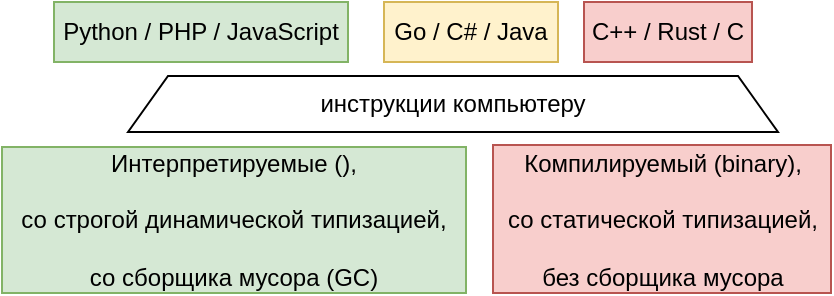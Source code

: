 <mxfile version="21.2.9" type="device">
  <diagram name="Page-1" id="71sdnsnHLPL3ABsHhfhK">
    <mxGraphModel dx="893" dy="497" grid="0" gridSize="10" guides="1" tooltips="1" connect="1" arrows="1" fold="1" page="0" pageScale="1" pageWidth="827" pageHeight="1169" math="0" shadow="0">
      <root>
        <mxCell id="0" />
        <mxCell id="1" parent="0" />
        <mxCell id="9lBSIZuB2cMHRXXJ0w7r-5" value="инструкции компьютеру" style="shape=trapezoid;perimeter=trapezoidPerimeter;whiteSpace=wrap;html=1;fixedSize=1;" vertex="1" parent="1">
          <mxGeometry x="67" y="268" width="325" height="28" as="geometry" />
        </mxCell>
        <mxCell id="9lBSIZuB2cMHRXXJ0w7r-6" value="Python / PHP / JavaScript" style="text;html=1;strokeColor=#82b366;fillColor=#d5e8d4;align=center;verticalAlign=middle;whiteSpace=wrap;rounded=0;" vertex="1" parent="1">
          <mxGeometry x="30" y="231" width="147" height="30" as="geometry" />
        </mxCell>
        <mxCell id="9lBSIZuB2cMHRXXJ0w7r-7" value="C++ / Rust / C" style="text;html=1;strokeColor=#b85450;fillColor=#f8cecc;align=center;verticalAlign=middle;whiteSpace=wrap;rounded=0;" vertex="1" parent="1">
          <mxGeometry x="295" y="231" width="84" height="30" as="geometry" />
        </mxCell>
        <mxCell id="9lBSIZuB2cMHRXXJ0w7r-8" value="Компилируемый (binary), &lt;br&gt;&lt;br&gt;со статической типизацией, &lt;br&gt;&lt;br&gt;без сборщика мусора" style="text;html=1;strokeColor=#b85450;fillColor=#f8cecc;align=center;verticalAlign=middle;whiteSpace=wrap;rounded=0;" vertex="1" parent="1">
          <mxGeometry x="249.5" y="302.5" width="169" height="74" as="geometry" />
        </mxCell>
        <mxCell id="9lBSIZuB2cMHRXXJ0w7r-9" value="Интерпретируемые (), &lt;br&gt;&lt;br&gt;со строгой динамической типизацией, &lt;br&gt;&lt;br&gt;со сборщика мусора (GC)" style="text;html=1;strokeColor=#82b366;fillColor=#d5e8d4;align=center;verticalAlign=middle;whiteSpace=wrap;rounded=0;" vertex="1" parent="1">
          <mxGeometry x="4" y="303.5" width="232" height="73" as="geometry" />
        </mxCell>
        <mxCell id="9lBSIZuB2cMHRXXJ0w7r-11" value="Go / C# / Java" style="text;html=1;strokeColor=#d6b656;fillColor=#fff2cc;align=center;verticalAlign=middle;whiteSpace=wrap;rounded=0;" vertex="1" parent="1">
          <mxGeometry x="195" y="231" width="87" height="30" as="geometry" />
        </mxCell>
      </root>
    </mxGraphModel>
  </diagram>
</mxfile>
